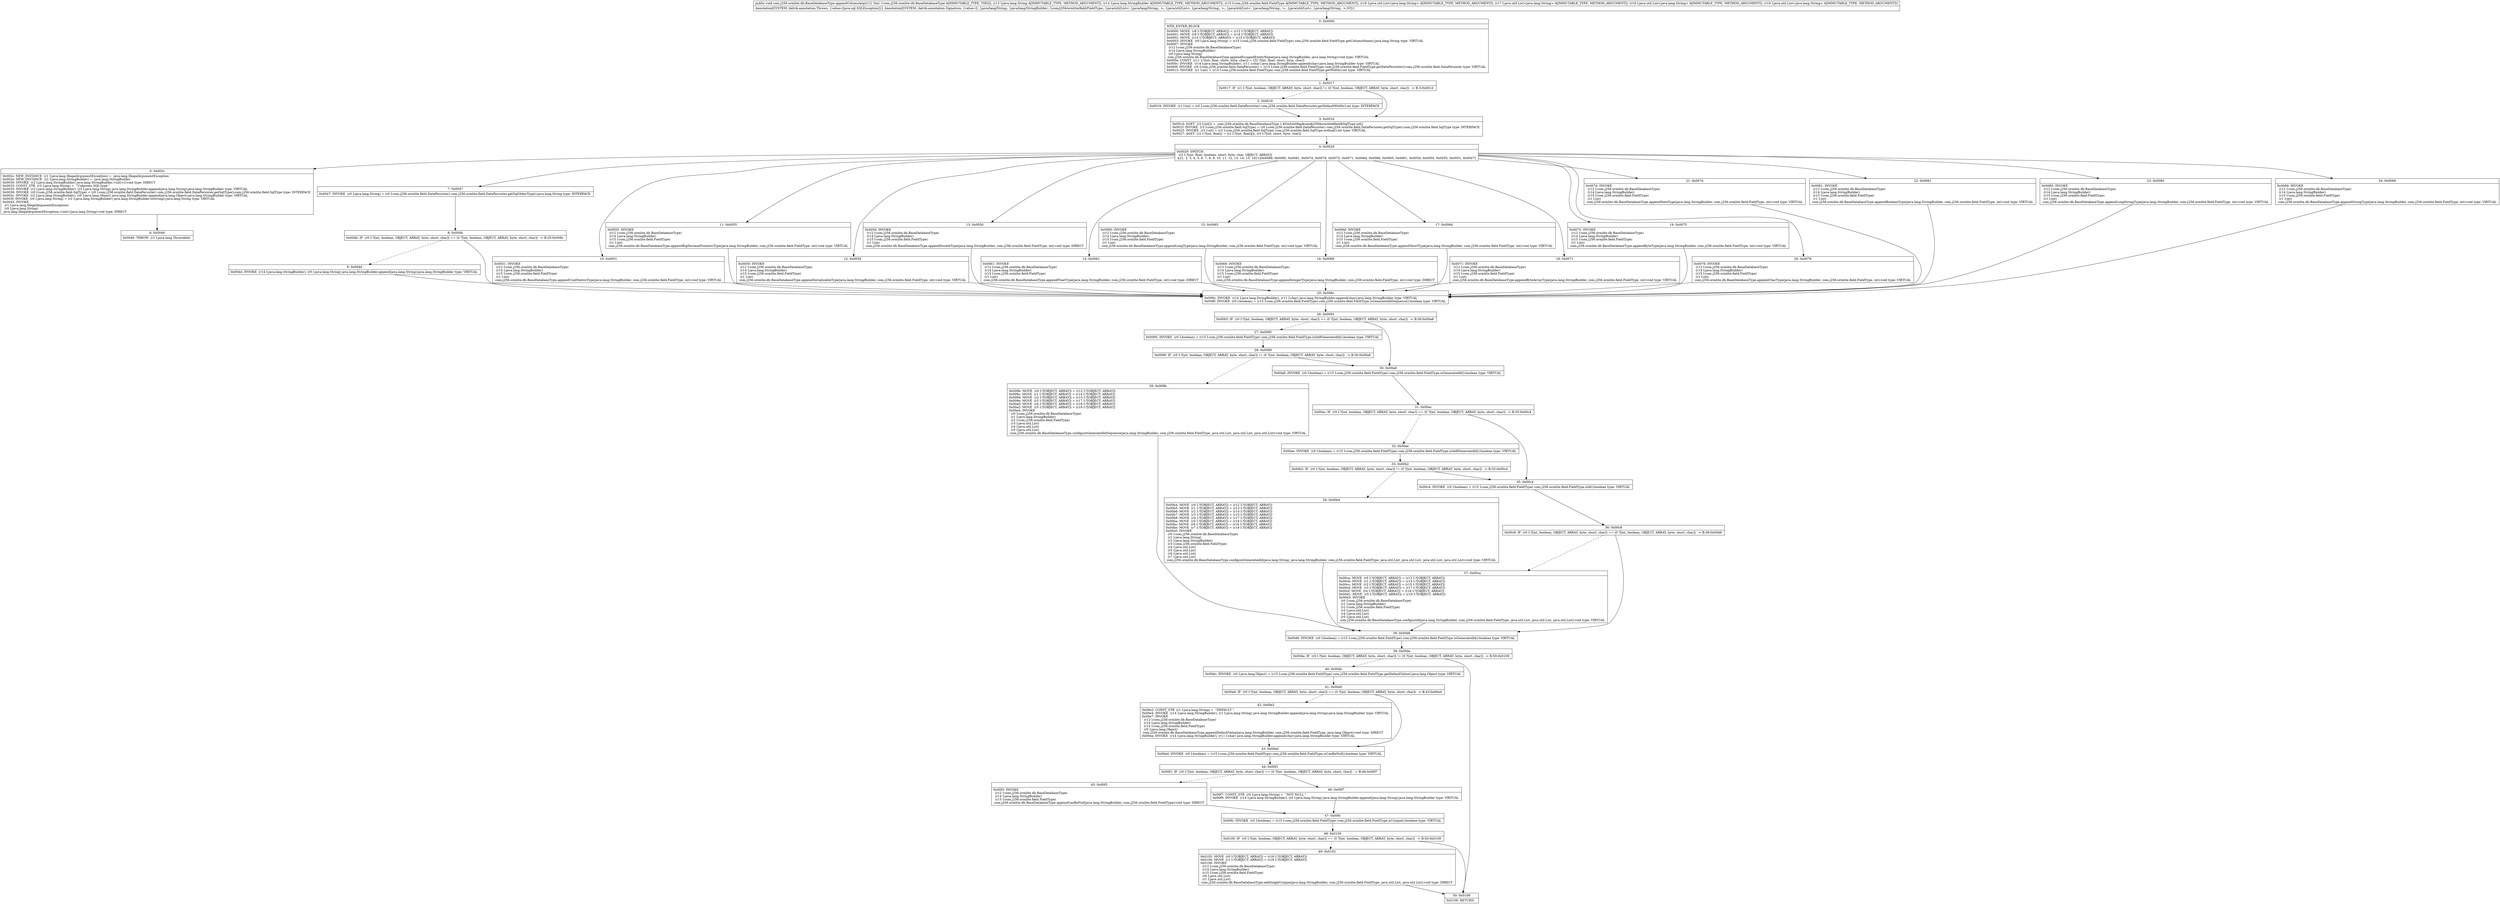 digraph "CFG forcom.j256.ormlite.db.BaseDatabaseType.appendColumnArg(Ljava\/lang\/String;Ljava\/lang\/StringBuilder;Lcom\/j256\/ormlite\/field\/FieldType;Ljava\/util\/List;Ljava\/util\/List;Ljava\/util\/List;Ljava\/util\/List;)V" {
Node_0 [shape=record,label="{0\:\ 0x0000|MTH_ENTER_BLOCK\l|0x0000: MOVE  (r8 I:?[OBJECT, ARRAY]) = (r12 I:?[OBJECT, ARRAY]) \l0x0001: MOVE  (r9 I:?[OBJECT, ARRAY]) = (r14 I:?[OBJECT, ARRAY]) \l0x0002: MOVE  (r10 I:?[OBJECT, ARRAY]) = (r15 I:?[OBJECT, ARRAY]) \l0x0003: INVOKE  (r0 I:java.lang.String) = (r15 I:com.j256.ormlite.field.FieldType) com.j256.ormlite.field.FieldType.getColumnName():java.lang.String type: VIRTUAL \l0x0007: INVOKE  \l  (r12 I:com.j256.ormlite.db.BaseDatabaseType)\l  (r14 I:java.lang.StringBuilder)\l  (r0 I:java.lang.String)\l com.j256.ormlite.db.BaseDatabaseType.appendEscapedEntityName(java.lang.StringBuilder, java.lang.String):void type: VIRTUAL \l0x000a: CONST  (r11 I:?[int, float, short, byte, char]) = (32 ?[int, float, short, byte, char]) \l0x000c: INVOKE  (r14 I:java.lang.StringBuilder), (r11 I:char) java.lang.StringBuilder.append(char):java.lang.StringBuilder type: VIRTUAL \l0x000f: INVOKE  (r0 I:com.j256.ormlite.field.DataPersister) = (r15 I:com.j256.ormlite.field.FieldType) com.j256.ormlite.field.FieldType.getDataPersister():com.j256.ormlite.field.DataPersister type: VIRTUAL \l0x0013: INVOKE  (r1 I:int) = (r15 I:com.j256.ormlite.field.FieldType) com.j256.ormlite.field.FieldType.getWidth():int type: VIRTUAL \l}"];
Node_1 [shape=record,label="{1\:\ 0x0017|0x0017: IF  (r1 I:?[int, boolean, OBJECT, ARRAY, byte, short, char]) != (0 ?[int, boolean, OBJECT, ARRAY, byte, short, char])  \-\> B:3:0x001d \l}"];
Node_2 [shape=record,label="{2\:\ 0x0019|0x0019: INVOKE  (r1 I:int) = (r0 I:com.j256.ormlite.field.DataPersister) com.j256.ormlite.field.DataPersister.getDefaultWidth():int type: INTERFACE \l}"];
Node_3 [shape=record,label="{3\:\ 0x001d|0x001d: SGET  (r2 I:int[]) =  com.j256.ormlite.db.BaseDatabaseType.1.$SwitchMap$com$j256$ormlite$field$SqlType int[] \l0x001f: INVOKE  (r3 I:com.j256.ormlite.field.SqlType) = (r0 I:com.j256.ormlite.field.DataPersister) com.j256.ormlite.field.DataPersister.getSqlType():com.j256.ormlite.field.SqlType type: INTERFACE \l0x0023: INVOKE  (r3 I:int) = (r3 I:com.j256.ormlite.field.SqlType) com.j256.ormlite.field.SqlType.ordinal():int type: VIRTUAL \l0x0027: AGET  (r2 I:?[int, float]) = (r2 I:?[int, float][]), (r3 I:?[int, short, byte, char]) \l}"];
Node_4 [shape=record,label="{4\:\ 0x0029|0x0029: SWITCH  \l  (r2 I:?[int, float, boolean, short, byte, char, OBJECT, ARRAY])\l k:[1, 2, 3, 4, 5, 6, 7, 8, 9, 10, 11, 12, 13, 14, 15, 16] t:[0x0089, 0x0085, 0x0081, 0x007d, 0x0079, 0x0075, 0x0071, 0x006d, 0x0069, 0x0065, 0x0061, 0x005d, 0x0059, 0x0055, 0x0051, 0x0047] \l}"];
Node_5 [shape=record,label="{5\:\ 0x002c|0x002c: NEW_INSTANCE  (r1 I:java.lang.IllegalArgumentException) =  java.lang.IllegalArgumentException \l0x002e: NEW_INSTANCE  (r2 I:java.lang.StringBuilder) =  java.lang.StringBuilder \l0x0030: INVOKE  (r2 I:java.lang.StringBuilder) java.lang.StringBuilder.\<init\>():void type: DIRECT \l0x0033: CONST_STR  (r3 I:java.lang.String) =  \"Unknown SQL\-type \" \l0x0035: INVOKE  (r2 I:java.lang.StringBuilder), (r3 I:java.lang.String) java.lang.StringBuilder.append(java.lang.String):java.lang.StringBuilder type: VIRTUAL \l0x0038: INVOKE  (r0 I:com.j256.ormlite.field.SqlType) = (r0 I:com.j256.ormlite.field.DataPersister) com.j256.ormlite.field.DataPersister.getSqlType():com.j256.ormlite.field.SqlType type: INTERFACE \l0x003c: INVOKE  (r2 I:java.lang.StringBuilder), (r0 I:java.lang.Object) java.lang.StringBuilder.append(java.lang.Object):java.lang.StringBuilder type: VIRTUAL \l0x003f: INVOKE  (r0 I:java.lang.String) = (r2 I:java.lang.StringBuilder) java.lang.StringBuilder.toString():java.lang.String type: VIRTUAL \l0x0043: INVOKE  \l  (r1 I:java.lang.IllegalArgumentException)\l  (r0 I:java.lang.String)\l java.lang.IllegalArgumentException.\<init\>(java.lang.String):void type: DIRECT \l}"];
Node_6 [shape=record,label="{6\:\ 0x0046|0x0046: THROW  (r1 I:java.lang.Throwable) \l}"];
Node_7 [shape=record,label="{7\:\ 0x0047|0x0047: INVOKE  (r0 I:java.lang.String) = (r0 I:com.j256.ormlite.field.DataPersister) com.j256.ormlite.field.DataPersister.getSqlOtherType():java.lang.String type: INTERFACE \l}"];
Node_8 [shape=record,label="{8\:\ 0x004b|0x004b: IF  (r0 I:?[int, boolean, OBJECT, ARRAY, byte, short, char]) == (0 ?[int, boolean, OBJECT, ARRAY, byte, short, char])  \-\> B:25:0x008c \l}"];
Node_9 [shape=record,label="{9\:\ 0x004d|0x004d: INVOKE  (r14 I:java.lang.StringBuilder), (r0 I:java.lang.String) java.lang.StringBuilder.append(java.lang.String):java.lang.StringBuilder type: VIRTUAL \l}"];
Node_10 [shape=record,label="{10\:\ 0x0051|0x0051: INVOKE  \l  (r12 I:com.j256.ormlite.db.BaseDatabaseType)\l  (r14 I:java.lang.StringBuilder)\l  (r15 I:com.j256.ormlite.field.FieldType)\l  (r1 I:int)\l com.j256.ormlite.db.BaseDatabaseType.appendUuidNativeType(java.lang.StringBuilder, com.j256.ormlite.field.FieldType, int):void type: VIRTUAL \l}"];
Node_11 [shape=record,label="{11\:\ 0x0055|0x0055: INVOKE  \l  (r12 I:com.j256.ormlite.db.BaseDatabaseType)\l  (r14 I:java.lang.StringBuilder)\l  (r15 I:com.j256.ormlite.field.FieldType)\l  (r1 I:int)\l com.j256.ormlite.db.BaseDatabaseType.appendBigDecimalNumericType(java.lang.StringBuilder, com.j256.ormlite.field.FieldType, int):void type: VIRTUAL \l}"];
Node_12 [shape=record,label="{12\:\ 0x0059|0x0059: INVOKE  \l  (r12 I:com.j256.ormlite.db.BaseDatabaseType)\l  (r14 I:java.lang.StringBuilder)\l  (r15 I:com.j256.ormlite.field.FieldType)\l  (r1 I:int)\l com.j256.ormlite.db.BaseDatabaseType.appendSerializableType(java.lang.StringBuilder, com.j256.ormlite.field.FieldType, int):void type: VIRTUAL \l}"];
Node_13 [shape=record,label="{13\:\ 0x005d|0x005d: INVOKE  \l  (r12 I:com.j256.ormlite.db.BaseDatabaseType)\l  (r14 I:java.lang.StringBuilder)\l  (r15 I:com.j256.ormlite.field.FieldType)\l  (r1 I:int)\l com.j256.ormlite.db.BaseDatabaseType.appendDoubleType(java.lang.StringBuilder, com.j256.ormlite.field.FieldType, int):void type: DIRECT \l}"];
Node_14 [shape=record,label="{14\:\ 0x0061|0x0061: INVOKE  \l  (r12 I:com.j256.ormlite.db.BaseDatabaseType)\l  (r14 I:java.lang.StringBuilder)\l  (r15 I:com.j256.ormlite.field.FieldType)\l  (r1 I:int)\l com.j256.ormlite.db.BaseDatabaseType.appendFloatType(java.lang.StringBuilder, com.j256.ormlite.field.FieldType, int):void type: DIRECT \l}"];
Node_15 [shape=record,label="{15\:\ 0x0065|0x0065: INVOKE  \l  (r12 I:com.j256.ormlite.db.BaseDatabaseType)\l  (r14 I:java.lang.StringBuilder)\l  (r15 I:com.j256.ormlite.field.FieldType)\l  (r1 I:int)\l com.j256.ormlite.db.BaseDatabaseType.appendLongType(java.lang.StringBuilder, com.j256.ormlite.field.FieldType, int):void type: VIRTUAL \l}"];
Node_16 [shape=record,label="{16\:\ 0x0069|0x0069: INVOKE  \l  (r12 I:com.j256.ormlite.db.BaseDatabaseType)\l  (r14 I:java.lang.StringBuilder)\l  (r15 I:com.j256.ormlite.field.FieldType)\l  (r1 I:int)\l com.j256.ormlite.db.BaseDatabaseType.appendIntegerType(java.lang.StringBuilder, com.j256.ormlite.field.FieldType, int):void type: DIRECT \l}"];
Node_17 [shape=record,label="{17\:\ 0x006d|0x006d: INVOKE  \l  (r12 I:com.j256.ormlite.db.BaseDatabaseType)\l  (r14 I:java.lang.StringBuilder)\l  (r15 I:com.j256.ormlite.field.FieldType)\l  (r1 I:int)\l com.j256.ormlite.db.BaseDatabaseType.appendShortType(java.lang.StringBuilder, com.j256.ormlite.field.FieldType, int):void type: VIRTUAL \l}"];
Node_18 [shape=record,label="{18\:\ 0x0071|0x0071: INVOKE  \l  (r12 I:com.j256.ormlite.db.BaseDatabaseType)\l  (r14 I:java.lang.StringBuilder)\l  (r15 I:com.j256.ormlite.field.FieldType)\l  (r1 I:int)\l com.j256.ormlite.db.BaseDatabaseType.appendByteArrayType(java.lang.StringBuilder, com.j256.ormlite.field.FieldType, int):void type: VIRTUAL \l}"];
Node_19 [shape=record,label="{19\:\ 0x0075|0x0075: INVOKE  \l  (r12 I:com.j256.ormlite.db.BaseDatabaseType)\l  (r14 I:java.lang.StringBuilder)\l  (r15 I:com.j256.ormlite.field.FieldType)\l  (r1 I:int)\l com.j256.ormlite.db.BaseDatabaseType.appendByteType(java.lang.StringBuilder, com.j256.ormlite.field.FieldType, int):void type: VIRTUAL \l}"];
Node_20 [shape=record,label="{20\:\ 0x0079|0x0079: INVOKE  \l  (r12 I:com.j256.ormlite.db.BaseDatabaseType)\l  (r14 I:java.lang.StringBuilder)\l  (r15 I:com.j256.ormlite.field.FieldType)\l  (r1 I:int)\l com.j256.ormlite.db.BaseDatabaseType.appendCharType(java.lang.StringBuilder, com.j256.ormlite.field.FieldType, int):void type: VIRTUAL \l}"];
Node_21 [shape=record,label="{21\:\ 0x007d|0x007d: INVOKE  \l  (r12 I:com.j256.ormlite.db.BaseDatabaseType)\l  (r14 I:java.lang.StringBuilder)\l  (r15 I:com.j256.ormlite.field.FieldType)\l  (r1 I:int)\l com.j256.ormlite.db.BaseDatabaseType.appendDateType(java.lang.StringBuilder, com.j256.ormlite.field.FieldType, int):void type: VIRTUAL \l}"];
Node_22 [shape=record,label="{22\:\ 0x0081|0x0081: INVOKE  \l  (r12 I:com.j256.ormlite.db.BaseDatabaseType)\l  (r14 I:java.lang.StringBuilder)\l  (r15 I:com.j256.ormlite.field.FieldType)\l  (r1 I:int)\l com.j256.ormlite.db.BaseDatabaseType.appendBooleanType(java.lang.StringBuilder, com.j256.ormlite.field.FieldType, int):void type: VIRTUAL \l}"];
Node_23 [shape=record,label="{23\:\ 0x0085|0x0085: INVOKE  \l  (r12 I:com.j256.ormlite.db.BaseDatabaseType)\l  (r14 I:java.lang.StringBuilder)\l  (r15 I:com.j256.ormlite.field.FieldType)\l  (r1 I:int)\l com.j256.ormlite.db.BaseDatabaseType.appendLongStringType(java.lang.StringBuilder, com.j256.ormlite.field.FieldType, int):void type: VIRTUAL \l}"];
Node_24 [shape=record,label="{24\:\ 0x0089|0x0089: INVOKE  \l  (r12 I:com.j256.ormlite.db.BaseDatabaseType)\l  (r14 I:java.lang.StringBuilder)\l  (r15 I:com.j256.ormlite.field.FieldType)\l  (r1 I:int)\l com.j256.ormlite.db.BaseDatabaseType.appendStringType(java.lang.StringBuilder, com.j256.ormlite.field.FieldType, int):void type: VIRTUAL \l}"];
Node_25 [shape=record,label="{25\:\ 0x008c|0x008c: INVOKE  (r14 I:java.lang.StringBuilder), (r11 I:char) java.lang.StringBuilder.append(char):java.lang.StringBuilder type: VIRTUAL \l0x008f: INVOKE  (r0 I:boolean) = (r15 I:com.j256.ormlite.field.FieldType) com.j256.ormlite.field.FieldType.isGeneratedIdSequence():boolean type: VIRTUAL \l}"];
Node_26 [shape=record,label="{26\:\ 0x0093|0x0093: IF  (r0 I:?[int, boolean, OBJECT, ARRAY, byte, short, char]) == (0 ?[int, boolean, OBJECT, ARRAY, byte, short, char])  \-\> B:30:0x00a8 \l}"];
Node_27 [shape=record,label="{27\:\ 0x0095|0x0095: INVOKE  (r0 I:boolean) = (r15 I:com.j256.ormlite.field.FieldType) com.j256.ormlite.field.FieldType.isSelfGeneratedId():boolean type: VIRTUAL \l}"];
Node_28 [shape=record,label="{28\:\ 0x0099|0x0099: IF  (r0 I:?[int, boolean, OBJECT, ARRAY, byte, short, char]) != (0 ?[int, boolean, OBJECT, ARRAY, byte, short, char])  \-\> B:30:0x00a8 \l}"];
Node_29 [shape=record,label="{29\:\ 0x009b|0x009b: MOVE  (r0 I:?[OBJECT, ARRAY]) = (r12 I:?[OBJECT, ARRAY]) \l0x009c: MOVE  (r1 I:?[OBJECT, ARRAY]) = (r14 I:?[OBJECT, ARRAY]) \l0x009d: MOVE  (r2 I:?[OBJECT, ARRAY]) = (r15 I:?[OBJECT, ARRAY]) \l0x009e: MOVE  (r3 I:?[OBJECT, ARRAY]) = (r17 I:?[OBJECT, ARRAY]) \l0x00a0: MOVE  (r4 I:?[OBJECT, ARRAY]) = (r16 I:?[OBJECT, ARRAY]) \l0x00a2: MOVE  (r5 I:?[OBJECT, ARRAY]) = (r19 I:?[OBJECT, ARRAY]) \l0x00a4: INVOKE  \l  (r0 I:com.j256.ormlite.db.BaseDatabaseType)\l  (r1 I:java.lang.StringBuilder)\l  (r2 I:com.j256.ormlite.field.FieldType)\l  (r3 I:java.util.List)\l  (r4 I:java.util.List)\l  (r5 I:java.util.List)\l com.j256.ormlite.db.BaseDatabaseType.configureGeneratedIdSequence(java.lang.StringBuilder, com.j256.ormlite.field.FieldType, java.util.List, java.util.List, java.util.List):void type: VIRTUAL \l}"];
Node_30 [shape=record,label="{30\:\ 0x00a8|0x00a8: INVOKE  (r0 I:boolean) = (r15 I:com.j256.ormlite.field.FieldType) com.j256.ormlite.field.FieldType.isGeneratedId():boolean type: VIRTUAL \l}"];
Node_31 [shape=record,label="{31\:\ 0x00ac|0x00ac: IF  (r0 I:?[int, boolean, OBJECT, ARRAY, byte, short, char]) == (0 ?[int, boolean, OBJECT, ARRAY, byte, short, char])  \-\> B:35:0x00c4 \l}"];
Node_32 [shape=record,label="{32\:\ 0x00ae|0x00ae: INVOKE  (r0 I:boolean) = (r15 I:com.j256.ormlite.field.FieldType) com.j256.ormlite.field.FieldType.isSelfGeneratedId():boolean type: VIRTUAL \l}"];
Node_33 [shape=record,label="{33\:\ 0x00b2|0x00b2: IF  (r0 I:?[int, boolean, OBJECT, ARRAY, byte, short, char]) != (0 ?[int, boolean, OBJECT, ARRAY, byte, short, char])  \-\> B:35:0x00c4 \l}"];
Node_34 [shape=record,label="{34\:\ 0x00b4|0x00b4: MOVE  (r0 I:?[OBJECT, ARRAY]) = (r12 I:?[OBJECT, ARRAY]) \l0x00b5: MOVE  (r1 I:?[OBJECT, ARRAY]) = (r13 I:?[OBJECT, ARRAY]) \l0x00b6: MOVE  (r2 I:?[OBJECT, ARRAY]) = (r14 I:?[OBJECT, ARRAY]) \l0x00b7: MOVE  (r3 I:?[OBJECT, ARRAY]) = (r15 I:?[OBJECT, ARRAY]) \l0x00b8: MOVE  (r4 I:?[OBJECT, ARRAY]) = (r17 I:?[OBJECT, ARRAY]) \l0x00ba: MOVE  (r5 I:?[OBJECT, ARRAY]) = (r18 I:?[OBJECT, ARRAY]) \l0x00bc: MOVE  (r6 I:?[OBJECT, ARRAY]) = (r16 I:?[OBJECT, ARRAY]) \l0x00be: MOVE  (r7 I:?[OBJECT, ARRAY]) = (r19 I:?[OBJECT, ARRAY]) \l0x00c0: INVOKE  \l  (r0 I:com.j256.ormlite.db.BaseDatabaseType)\l  (r1 I:java.lang.String)\l  (r2 I:java.lang.StringBuilder)\l  (r3 I:com.j256.ormlite.field.FieldType)\l  (r4 I:java.util.List)\l  (r5 I:java.util.List)\l  (r6 I:java.util.List)\l  (r7 I:java.util.List)\l com.j256.ormlite.db.BaseDatabaseType.configureGeneratedId(java.lang.String, java.lang.StringBuilder, com.j256.ormlite.field.FieldType, java.util.List, java.util.List, java.util.List, java.util.List):void type: VIRTUAL \l}"];
Node_35 [shape=record,label="{35\:\ 0x00c4|0x00c4: INVOKE  (r0 I:boolean) = (r15 I:com.j256.ormlite.field.FieldType) com.j256.ormlite.field.FieldType.isId():boolean type: VIRTUAL \l}"];
Node_36 [shape=record,label="{36\:\ 0x00c8|0x00c8: IF  (r0 I:?[int, boolean, OBJECT, ARRAY, byte, short, char]) == (0 ?[int, boolean, OBJECT, ARRAY, byte, short, char])  \-\> B:38:0x00d6 \l}"];
Node_37 [shape=record,label="{37\:\ 0x00ca|0x00ca: MOVE  (r0 I:?[OBJECT, ARRAY]) = (r12 I:?[OBJECT, ARRAY]) \l0x00cb: MOVE  (r1 I:?[OBJECT, ARRAY]) = (r14 I:?[OBJECT, ARRAY]) \l0x00cc: MOVE  (r2 I:?[OBJECT, ARRAY]) = (r15 I:?[OBJECT, ARRAY]) \l0x00cd: MOVE  (r3 I:?[OBJECT, ARRAY]) = (r17 I:?[OBJECT, ARRAY]) \l0x00cf: MOVE  (r4 I:?[OBJECT, ARRAY]) = (r16 I:?[OBJECT, ARRAY]) \l0x00d1: MOVE  (r5 I:?[OBJECT, ARRAY]) = (r19 I:?[OBJECT, ARRAY]) \l0x00d3: INVOKE  \l  (r0 I:com.j256.ormlite.db.BaseDatabaseType)\l  (r1 I:java.lang.StringBuilder)\l  (r2 I:com.j256.ormlite.field.FieldType)\l  (r3 I:java.util.List)\l  (r4 I:java.util.List)\l  (r5 I:java.util.List)\l com.j256.ormlite.db.BaseDatabaseType.configureId(java.lang.StringBuilder, com.j256.ormlite.field.FieldType, java.util.List, java.util.List, java.util.List):void type: VIRTUAL \l}"];
Node_38 [shape=record,label="{38\:\ 0x00d6|0x00d6: INVOKE  (r0 I:boolean) = (r15 I:com.j256.ormlite.field.FieldType) com.j256.ormlite.field.FieldType.isGeneratedId():boolean type: VIRTUAL \l}"];
Node_39 [shape=record,label="{39\:\ 0x00da|0x00da: IF  (r0 I:?[int, boolean, OBJECT, ARRAY, byte, short, char]) != (0 ?[int, boolean, OBJECT, ARRAY, byte, short, char])  \-\> B:50:0x0109 \l}"];
Node_40 [shape=record,label="{40\:\ 0x00dc|0x00dc: INVOKE  (r0 I:java.lang.Object) = (r15 I:com.j256.ormlite.field.FieldType) com.j256.ormlite.field.FieldType.getDefaultValue():java.lang.Object type: VIRTUAL \l}"];
Node_41 [shape=record,label="{41\:\ 0x00e0|0x00e0: IF  (r0 I:?[int, boolean, OBJECT, ARRAY, byte, short, char]) == (0 ?[int, boolean, OBJECT, ARRAY, byte, short, char])  \-\> B:43:0x00ed \l}"];
Node_42 [shape=record,label="{42\:\ 0x00e2|0x00e2: CONST_STR  (r1 I:java.lang.String) =  \"DEFAULT \" \l0x00e4: INVOKE  (r14 I:java.lang.StringBuilder), (r1 I:java.lang.String) java.lang.StringBuilder.append(java.lang.String):java.lang.StringBuilder type: VIRTUAL \l0x00e7: INVOKE  \l  (r12 I:com.j256.ormlite.db.BaseDatabaseType)\l  (r14 I:java.lang.StringBuilder)\l  (r15 I:com.j256.ormlite.field.FieldType)\l  (r0 I:java.lang.Object)\l com.j256.ormlite.db.BaseDatabaseType.appendDefaultValue(java.lang.StringBuilder, com.j256.ormlite.field.FieldType, java.lang.Object):void type: DIRECT \l0x00ea: INVOKE  (r14 I:java.lang.StringBuilder), (r11 I:char) java.lang.StringBuilder.append(char):java.lang.StringBuilder type: VIRTUAL \l}"];
Node_43 [shape=record,label="{43\:\ 0x00ed|0x00ed: INVOKE  (r0 I:boolean) = (r15 I:com.j256.ormlite.field.FieldType) com.j256.ormlite.field.FieldType.isCanBeNull():boolean type: VIRTUAL \l}"];
Node_44 [shape=record,label="{44\:\ 0x00f1|0x00f1: IF  (r0 I:?[int, boolean, OBJECT, ARRAY, byte, short, char]) == (0 ?[int, boolean, OBJECT, ARRAY, byte, short, char])  \-\> B:46:0x00f7 \l}"];
Node_45 [shape=record,label="{45\:\ 0x00f3|0x00f3: INVOKE  \l  (r12 I:com.j256.ormlite.db.BaseDatabaseType)\l  (r14 I:java.lang.StringBuilder)\l  (r15 I:com.j256.ormlite.field.FieldType)\l com.j256.ormlite.db.BaseDatabaseType.appendCanBeNull(java.lang.StringBuilder, com.j256.ormlite.field.FieldType):void type: DIRECT \l}"];
Node_46 [shape=record,label="{46\:\ 0x00f7|0x00f7: CONST_STR  (r0 I:java.lang.String) =  \"NOT NULL \" \l0x00f9: INVOKE  (r14 I:java.lang.StringBuilder), (r0 I:java.lang.String) java.lang.StringBuilder.append(java.lang.String):java.lang.StringBuilder type: VIRTUAL \l}"];
Node_47 [shape=record,label="{47\:\ 0x00fc|0x00fc: INVOKE  (r0 I:boolean) = (r15 I:com.j256.ormlite.field.FieldType) com.j256.ormlite.field.FieldType.isUnique():boolean type: VIRTUAL \l}"];
Node_48 [shape=record,label="{48\:\ 0x0100|0x0100: IF  (r0 I:?[int, boolean, OBJECT, ARRAY, byte, short, char]) == (0 ?[int, boolean, OBJECT, ARRAY, byte, short, char])  \-\> B:50:0x0109 \l}"];
Node_49 [shape=record,label="{49\:\ 0x0102|0x0102: MOVE  (r0 I:?[OBJECT, ARRAY]) = (r16 I:?[OBJECT, ARRAY]) \l0x0104: MOVE  (r1 I:?[OBJECT, ARRAY]) = (r18 I:?[OBJECT, ARRAY]) \l0x0106: INVOKE  \l  (r12 I:com.j256.ormlite.db.BaseDatabaseType)\l  (r14 I:java.lang.StringBuilder)\l  (r15 I:com.j256.ormlite.field.FieldType)\l  (r0 I:java.util.List)\l  (r1 I:java.util.List)\l com.j256.ormlite.db.BaseDatabaseType.addSingleUnique(java.lang.StringBuilder, com.j256.ormlite.field.FieldType, java.util.List, java.util.List):void type: DIRECT \l}"];
Node_50 [shape=record,label="{50\:\ 0x0109|0x0109: RETURN   \l}"];
MethodNode[shape=record,label="{public void com.j256.ormlite.db.BaseDatabaseType.appendColumnArg((r12 'this' I:com.j256.ormlite.db.BaseDatabaseType A[IMMUTABLE_TYPE, THIS]), (r13 I:java.lang.String A[IMMUTABLE_TYPE, METHOD_ARGUMENT]), (r14 I:java.lang.StringBuilder A[IMMUTABLE_TYPE, METHOD_ARGUMENT]), (r15 I:com.j256.ormlite.field.FieldType A[IMMUTABLE_TYPE, METHOD_ARGUMENT]), (r16 I:java.util.List\<java.lang.String\> A[IMMUTABLE_TYPE, METHOD_ARGUMENT]), (r17 I:java.util.List\<java.lang.String\> A[IMMUTABLE_TYPE, METHOD_ARGUMENT]), (r18 I:java.util.List\<java.lang.String\> A[IMMUTABLE_TYPE, METHOD_ARGUMENT]), (r19 I:java.util.List\<java.lang.String\> A[IMMUTABLE_TYPE, METHOD_ARGUMENT]))  | Annotation[SYSTEM, dalvik.annotation.Throws, \{value=[java.sql.SQLException]\}], Annotation[SYSTEM, dalvik.annotation.Signature, \{value=[(, Ljava\/lang\/String;, Ljava\/lang\/StringBuilder;, Lcom\/j256\/ormlite\/field\/FieldType;, Ljava\/util\/List\<, Ljava\/lang\/String;, \>;, Ljava\/util\/List\<, Ljava\/lang\/String;, \>;, Ljava\/util\/List\<, Ljava\/lang\/String;, \>;, Ljava\/util\/List\<, Ljava\/lang\/String;, \>;)V]\}]\l}"];
MethodNode -> Node_0;
Node_0 -> Node_1;
Node_1 -> Node_2[style=dashed];
Node_1 -> Node_3;
Node_2 -> Node_3;
Node_3 -> Node_4;
Node_4 -> Node_5;
Node_4 -> Node_7;
Node_4 -> Node_10;
Node_4 -> Node_11;
Node_4 -> Node_12;
Node_4 -> Node_13;
Node_4 -> Node_14;
Node_4 -> Node_15;
Node_4 -> Node_16;
Node_4 -> Node_17;
Node_4 -> Node_18;
Node_4 -> Node_19;
Node_4 -> Node_20;
Node_4 -> Node_21;
Node_4 -> Node_22;
Node_4 -> Node_23;
Node_4 -> Node_24;
Node_5 -> Node_6;
Node_7 -> Node_8;
Node_8 -> Node_9[style=dashed];
Node_8 -> Node_25;
Node_9 -> Node_25;
Node_10 -> Node_25;
Node_11 -> Node_25;
Node_12 -> Node_25;
Node_13 -> Node_25;
Node_14 -> Node_25;
Node_15 -> Node_25;
Node_16 -> Node_25;
Node_17 -> Node_25;
Node_18 -> Node_25;
Node_19 -> Node_25;
Node_20 -> Node_25;
Node_21 -> Node_25;
Node_22 -> Node_25;
Node_23 -> Node_25;
Node_24 -> Node_25;
Node_25 -> Node_26;
Node_26 -> Node_27[style=dashed];
Node_26 -> Node_30;
Node_27 -> Node_28;
Node_28 -> Node_29[style=dashed];
Node_28 -> Node_30;
Node_29 -> Node_38;
Node_30 -> Node_31;
Node_31 -> Node_32[style=dashed];
Node_31 -> Node_35;
Node_32 -> Node_33;
Node_33 -> Node_34[style=dashed];
Node_33 -> Node_35;
Node_34 -> Node_38;
Node_35 -> Node_36;
Node_36 -> Node_37[style=dashed];
Node_36 -> Node_38;
Node_37 -> Node_38;
Node_38 -> Node_39;
Node_39 -> Node_40[style=dashed];
Node_39 -> Node_50;
Node_40 -> Node_41;
Node_41 -> Node_42[style=dashed];
Node_41 -> Node_43;
Node_42 -> Node_43;
Node_43 -> Node_44;
Node_44 -> Node_45[style=dashed];
Node_44 -> Node_46;
Node_45 -> Node_47;
Node_46 -> Node_47;
Node_47 -> Node_48;
Node_48 -> Node_49[style=dashed];
Node_48 -> Node_50;
Node_49 -> Node_50;
}


